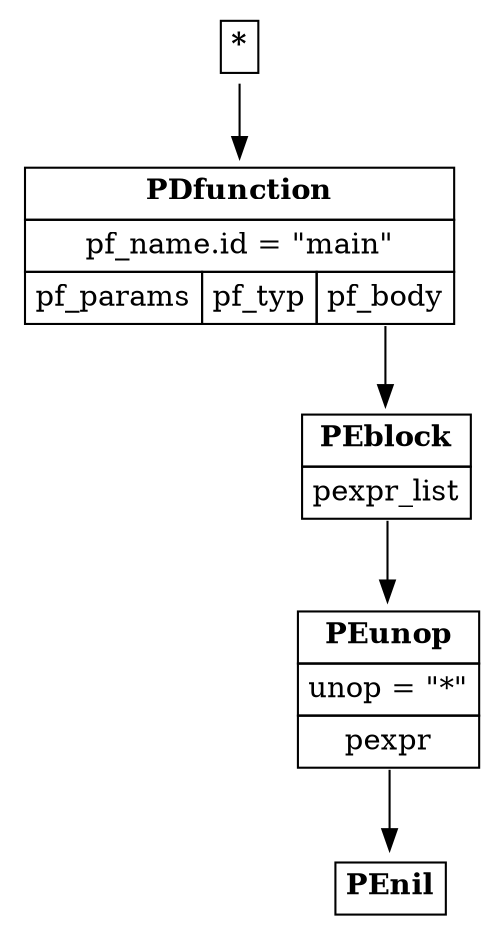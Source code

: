 digraph ast {
node [shape=plaintext];
root [label=<<table border='0' cellborder='1' cellspacing='0' cellpadding='4'><tr ><td colspan = '1'><b >*</b></td></tr></table>>]
PDfunction_1 [label=<<table border='0' cellborder='1' cellspacing='0' cellpadding='4'><tr ><td colspan = '3'><b >PDfunction</b></td></tr><tr ><td colspan = '3'>pf_name.id = "main"</td></tr><tr ><td port='pf_params'>pf_params</td><td port='pf_typ'>pf_typ</td><td port='pf_body'>pf_body</td></tr></table>>]
root -> PDfunction_1
PEblock_2 [label=<<table border='0' cellborder='1' cellspacing='0' cellpadding='4'><tr ><td colspan = '1'><b >PEblock</b></td></tr><tr ><td port='pexpr_list'>pexpr_list</td></tr></table>>]
PDfunction_1:pf_body -> PEblock_2
PEunop_3 [label=<<table border='0' cellborder='1' cellspacing='0' cellpadding='4'><tr ><td colspan = '1'><b >PEunop</b></td></tr><tr ><td colspan = '1'>unop = "*"</td></tr><tr ><td port='pexpr'>pexpr</td></tr></table>>]
PEblock_2:pexpr_list -> PEunop_3
PEnil_4 [label=<<table border='0' cellborder='1' cellspacing='0' cellpadding='4'><tr ><td colspan = '1'><b >PEnil</b></td></tr></table>>]
PEunop_3:pexpr -> PEnil_4
}